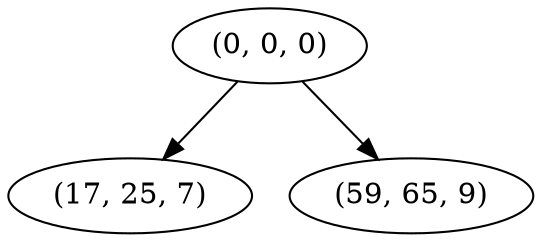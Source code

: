 digraph tree {
    "(0, 0, 0)";
    "(17, 25, 7)";
    "(59, 65, 9)";
    "(0, 0, 0)" -> "(17, 25, 7)";
    "(0, 0, 0)" -> "(59, 65, 9)";
}
